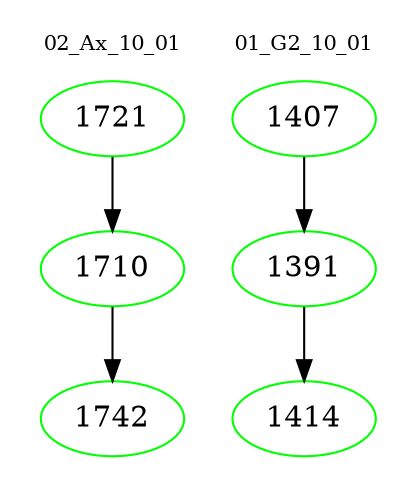 digraph{
subgraph cluster_0 {
color = white
label = "02_Ax_10_01";
fontsize=10;
T0_1721 [label="1721", color="green"]
T0_1721 -> T0_1710 [color="black"]
T0_1710 [label="1710", color="green"]
T0_1710 -> T0_1742 [color="black"]
T0_1742 [label="1742", color="green"]
}
subgraph cluster_1 {
color = white
label = "01_G2_10_01";
fontsize=10;
T1_1407 [label="1407", color="green"]
T1_1407 -> T1_1391 [color="black"]
T1_1391 [label="1391", color="green"]
T1_1391 -> T1_1414 [color="black"]
T1_1414 [label="1414", color="green"]
}
}
